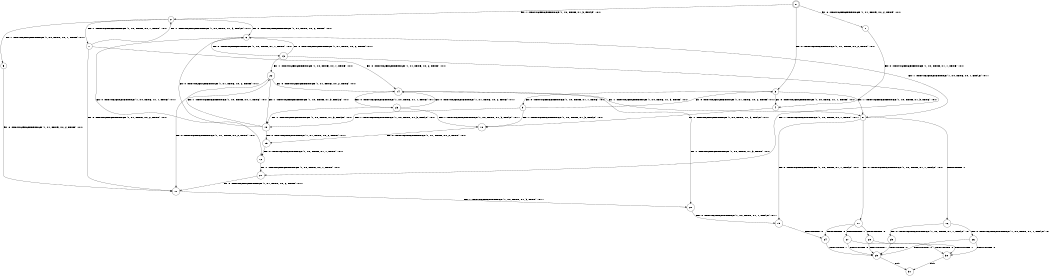 digraph BCG {
size = "7, 10.5";
center = TRUE;
node [shape = circle];
0 [peripheries = 2];
0 -> 1 [label = "EX !0 !ATOMIC_EXCH_BRANCH (1, +1, TRUE, +0, 2, TRUE) !:0:1:"];
0 -> 2 [label = "EX !1 !ATOMIC_EXCH_BRANCH (1, +0, TRUE, +1, 3, FALSE) !:0:1:"];
0 -> 3 [label = "EX !0 !ATOMIC_EXCH_BRANCH (1, +1, TRUE, +0, 2, TRUE) !:0:1:"];
1 -> 4 [label = "EX !0 !ATOMIC_EXCH_BRANCH (1, +0, TRUE, +1, 1, TRUE) !:0:1:"];
2 -> 5 [label = "EX !1 !ATOMIC_EXCH_BRANCH (1, +0, TRUE, +0, 1, TRUE) !:0:1:"];
2 -> 6 [label = "EX !0 !ATOMIC_EXCH_BRANCH (1, +1, TRUE, +0, 2, TRUE) !:0:1:"];
2 -> 7 [label = "EX !1 !ATOMIC_EXCH_BRANCH (1, +0, TRUE, +0, 1, TRUE) !:0:1:"];
3 -> 4 [label = "EX !0 !ATOMIC_EXCH_BRANCH (1, +0, TRUE, +1, 1, TRUE) !:0:1:"];
3 -> 8 [label = "EX !1 !ATOMIC_EXCH_BRANCH (1, +0, TRUE, +1, 3, TRUE) !:0:1:"];
3 -> 9 [label = "EX !0 !ATOMIC_EXCH_BRANCH (1, +0, TRUE, +1, 1, TRUE) !:0:1:"];
4 -> 10 [label = "EX !1 !ATOMIC_EXCH_BRANCH (1, +0, TRUE, +1, 3, FALSE) !:0:1:"];
5 -> 11 [label = "EX !0 !ATOMIC_EXCH_BRANCH (1, +1, TRUE, +0, 2, TRUE) !:0:1:"];
6 -> 12 [label = "EX !0 !ATOMIC_EXCH_BRANCH (1, +0, TRUE, +1, 1, TRUE) !:0:1:"];
6 -> 8 [label = "EX !1 !ATOMIC_EXCH_BRANCH (1, +0, TRUE, +0, 1, FALSE) !:0:1:"];
6 -> 13 [label = "EX !0 !ATOMIC_EXCH_BRANCH (1, +0, TRUE, +1, 1, TRUE) !:0:1:"];
7 -> 11 [label = "EX !0 !ATOMIC_EXCH_BRANCH (1, +1, TRUE, +0, 2, TRUE) !:0:1:"];
7 -> 14 [label = "EX !0 !ATOMIC_EXCH_BRANCH (1, +1, TRUE, +0, 2, TRUE) !:0:1:"];
7 -> 2 [label = "EX !1 !ATOMIC_EXCH_BRANCH (1, +0, TRUE, +1, 3, FALSE) !:0:1:"];
8 -> 15 [label = "EX !0 !ATOMIC_EXCH_BRANCH (1, +0, TRUE, +1, 1, FALSE) !:0:1:"];
8 -> 16 [label = "TERMINATE !1"];
8 -> 17 [label = "EX !0 !ATOMIC_EXCH_BRANCH (1, +0, TRUE, +1, 1, FALSE) !:0:1:"];
9 -> 10 [label = "EX !1 !ATOMIC_EXCH_BRANCH (1, +0, TRUE, +1, 3, FALSE) !:0:1:"];
9 -> 18 [label = "EX !1 !ATOMIC_EXCH_BRANCH (1, +0, TRUE, +1, 3, FALSE) !:0:1:"];
9 -> 3 [label = "EX !0 !ATOMIC_EXCH_BRANCH (1, +1, TRUE, +0, 2, TRUE) !:0:1:"];
10 -> 19 [label = "EX !0 !ATOMIC_EXCH_BRANCH (1, +1, TRUE, +0, 2, TRUE) !:0:1:"];
11 -> 20 [label = "EX !1 !ATOMIC_EXCH_BRANCH (1, +0, TRUE, +1, 3, TRUE) !:0:1:"];
12 -> 21 [label = "EX !1 !ATOMIC_EXCH_BRANCH (1, +0, TRUE, +0, 1, TRUE) !:0:1:"];
13 -> 21 [label = "EX !1 !ATOMIC_EXCH_BRANCH (1, +0, TRUE, +0, 1, TRUE) !:0:1:"];
13 -> 22 [label = "EX !1 !ATOMIC_EXCH_BRANCH (1, +0, TRUE, +0, 1, TRUE) !:0:1:"];
13 -> 6 [label = "EX !0 !ATOMIC_EXCH_BRANCH (1, +1, TRUE, +0, 2, TRUE) !:0:1:"];
14 -> 20 [label = "EX !1 !ATOMIC_EXCH_BRANCH (1, +0, TRUE, +1, 3, TRUE) !:0:1:"];
14 -> 8 [label = "EX !1 !ATOMIC_EXCH_BRANCH (1, +0, TRUE, +1, 3, TRUE) !:0:1:"];
14 -> 23 [label = "EX !0 !ATOMIC_EXCH_BRANCH (1, +0, TRUE, +1, 1, TRUE) !:0:1:"];
15 -> 24 [label = "TERMINATE !0"];
16 -> 25 [label = "EX !0 !ATOMIC_EXCH_BRANCH (1, +0, TRUE, +1, 1, FALSE) !:0:"];
16 -> 26 [label = "EX !0 !ATOMIC_EXCH_BRANCH (1, +0, TRUE, +1, 1, FALSE) !:0:"];
17 -> 24 [label = "TERMINATE !0"];
17 -> 27 [label = "TERMINATE !1"];
17 -> 28 [label = "TERMINATE !0"];
18 -> 19 [label = "EX !0 !ATOMIC_EXCH_BRANCH (1, +1, TRUE, +0, 2, TRUE) !:0:1:"];
18 -> 22 [label = "EX !1 !ATOMIC_EXCH_BRANCH (1, +0, TRUE, +0, 1, TRUE) !:0:1:"];
18 -> 6 [label = "EX !0 !ATOMIC_EXCH_BRANCH (1, +1, TRUE, +0, 2, TRUE) !:0:1:"];
19 -> 12 [label = "EX !0 !ATOMIC_EXCH_BRANCH (1, +0, TRUE, +1, 1, TRUE) !:0:1:"];
20 -> 15 [label = "EX !0 !ATOMIC_EXCH_BRANCH (1, +0, TRUE, +1, 1, FALSE) !:0:1:"];
21 -> 11 [label = "EX !0 !ATOMIC_EXCH_BRANCH (1, +1, TRUE, +0, 2, TRUE) !:0:1:"];
22 -> 11 [label = "EX !0 !ATOMIC_EXCH_BRANCH (1, +1, TRUE, +0, 2, TRUE) !:0:1:"];
22 -> 18 [label = "EX !1 !ATOMIC_EXCH_BRANCH (1, +0, TRUE, +1, 3, FALSE) !:0:1:"];
22 -> 14 [label = "EX !0 !ATOMIC_EXCH_BRANCH (1, +1, TRUE, +0, 2, TRUE) !:0:1:"];
23 -> 10 [label = "EX !1 !ATOMIC_EXCH_BRANCH (1, +0, TRUE, +1, 3, FALSE) !:0:1:"];
23 -> 18 [label = "EX !1 !ATOMIC_EXCH_BRANCH (1, +0, TRUE, +1, 3, FALSE) !:0:1:"];
23 -> 14 [label = "EX !0 !ATOMIC_EXCH_BRANCH (1, +1, TRUE, +0, 2, TRUE) !:0:1:"];
24 -> 29 [label = "TERMINATE !1"];
25 -> 29 [label = "TERMINATE !0"];
26 -> 29 [label = "TERMINATE !0"];
26 -> 30 [label = "TERMINATE !0"];
27 -> 29 [label = "TERMINATE !0"];
27 -> 30 [label = "TERMINATE !0"];
28 -> 29 [label = "TERMINATE !1"];
28 -> 30 [label = "TERMINATE !1"];
29 -> 31 [label = "exit"];
30 -> 31 [label = "exit"];
}
